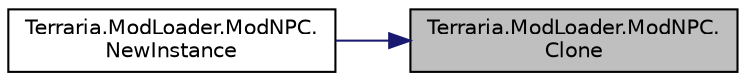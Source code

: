 digraph "Terraria.ModLoader.ModNPC.Clone"
{
 // LATEX_PDF_SIZE
  edge [fontname="Helvetica",fontsize="10",labelfontname="Helvetica",labelfontsize="10"];
  node [fontname="Helvetica",fontsize="10",shape=record];
  rankdir="RL";
  Node1 [label="Terraria.ModLoader.ModNPC.\lClone",height=0.2,width=0.4,color="black", fillcolor="grey75", style="filled", fontcolor="black",tooltip="Returns a clone of this ModNPC. Allows you to decide which fields of your ModNPC class are copied ove..."];
  Node1 -> Node2 [dir="back",color="midnightblue",fontsize="10",style="solid",fontname="Helvetica"];
  Node2 [label="Terraria.ModLoader.ModNPC.\lNewInstance",height=0.2,width=0.4,color="black", fillcolor="white", style="filled",URL="$class_terraria_1_1_mod_loader_1_1_mod_n_p_c.html#ab2c949eae5e0fe6621506ddf3ebb6e0d",tooltip="Create a new instance of this ModNPC for an NPC instance. Called at the end of NPC...."];
}
